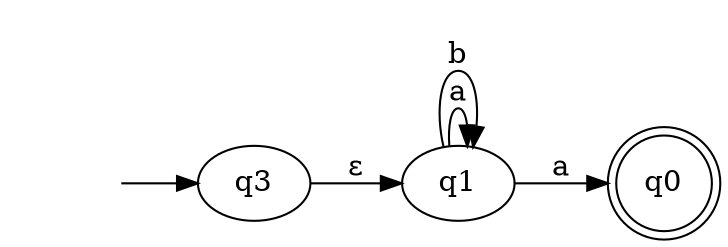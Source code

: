 digraph graph_3
{
	rankdir =  LR; node_start [label = "", shape = none]; 
	node_start ->  q3; 
	q0 [label =q0, shape = doublecircle]; 
	q1 -> q0 [label=a]; 
	q1 -> q1 [label=a]; 
	q1 -> q1 [label=b]; 
	q3 -> q1 [label=ε]; 
}